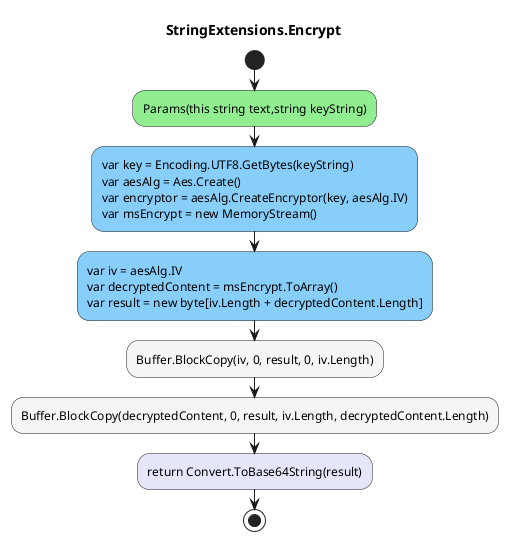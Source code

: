 @startuml StringExtensions.Encrypt
title StringExtensions.Encrypt
start
#LightGreen:Params(this string text,string keyString);
#LightSkyBlue:var key = Encoding.UTF8.GetBytes(keyString)\nvar aesAlg = Aes.Create()\nvar encryptor = aesAlg.CreateEncryptor(key, aesAlg.IV)\nvar msEncrypt = new MemoryStream();
#LightSkyBlue:var iv = aesAlg.IV\nvar decryptedContent = msEncrypt.ToArray()\nvar result = new byte[iv.Length + decryptedContent.Length];
#WhiteSmoke:Buffer.BlockCopy(iv, 0, result, 0, iv.Length);
#WhiteSmoke:Buffer.BlockCopy(decryptedContent, 0, result, iv.Length, decryptedContent.Length);
#Lavender:return Convert.ToBase64String(result);
stop
@enduml
